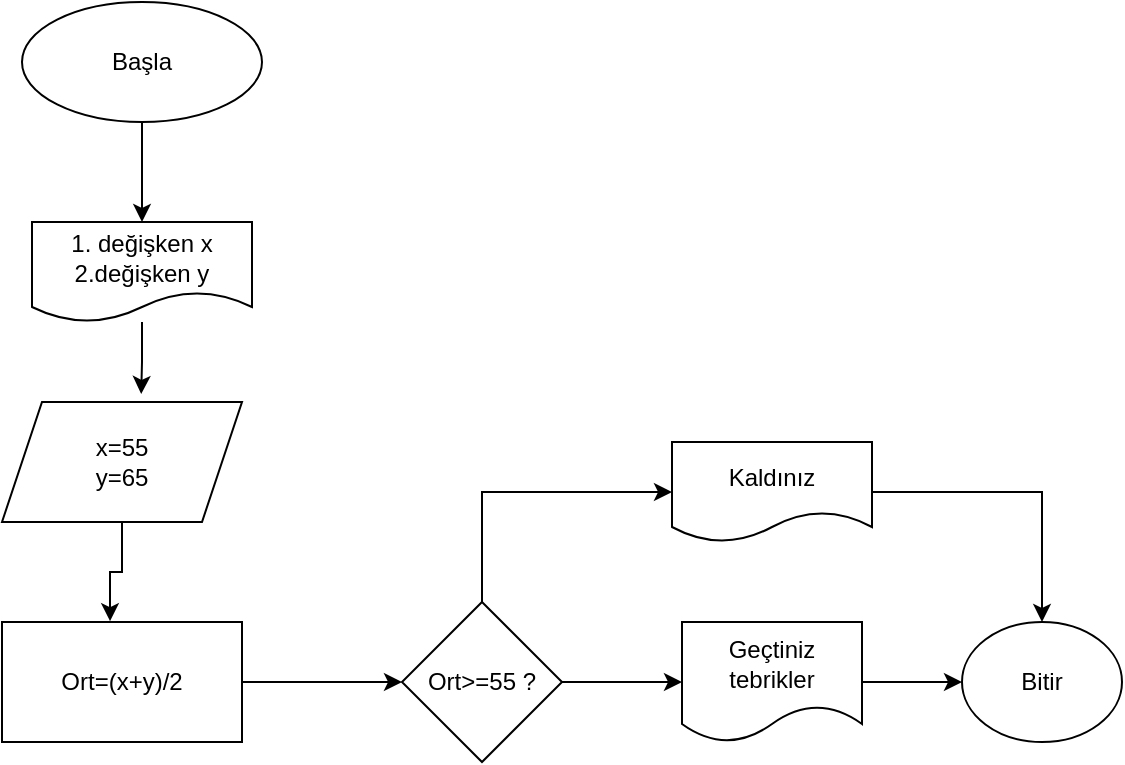 <mxfile version="24.9.0">
  <diagram id="C5RBs43oDa-KdzZeNtuy" name="Page-1">
    <mxGraphModel dx="1050" dy="530" grid="1" gridSize="10" guides="1" tooltips="1" connect="1" arrows="1" fold="1" page="1" pageScale="1" pageWidth="827" pageHeight="1169" math="0" shadow="0">
      <root>
        <mxCell id="WIyWlLk6GJQsqaUBKTNV-0" />
        <mxCell id="WIyWlLk6GJQsqaUBKTNV-1" parent="WIyWlLk6GJQsqaUBKTNV-0" />
        <mxCell id="6gv_Ad_W1AmOkQpmVhaD-6" style="edgeStyle=orthogonalEdgeStyle;rounded=0;orthogonalLoop=1;jettySize=auto;html=1;exitX=0.5;exitY=1;exitDx=0;exitDy=0;entryX=0.5;entryY=0;entryDx=0;entryDy=0;" edge="1" parent="WIyWlLk6GJQsqaUBKTNV-1" source="6gv_Ad_W1AmOkQpmVhaD-1" target="6gv_Ad_W1AmOkQpmVhaD-4">
          <mxGeometry relative="1" as="geometry" />
        </mxCell>
        <mxCell id="6gv_Ad_W1AmOkQpmVhaD-1" value="Başla" style="ellipse;whiteSpace=wrap;html=1;" vertex="1" parent="WIyWlLk6GJQsqaUBKTNV-1">
          <mxGeometry x="120" y="50" width="120" height="60" as="geometry" />
        </mxCell>
        <mxCell id="6gv_Ad_W1AmOkQpmVhaD-4" value="1. değişken x&lt;div&gt;2.değişken y&lt;/div&gt;" style="shape=document;whiteSpace=wrap;html=1;boundedLbl=1;" vertex="1" parent="WIyWlLk6GJQsqaUBKTNV-1">
          <mxGeometry x="125" y="160" width="110" height="50" as="geometry" />
        </mxCell>
        <mxCell id="6gv_Ad_W1AmOkQpmVhaD-5" value="x=55&lt;div&gt;y=65&lt;/div&gt;" style="shape=parallelogram;perimeter=parallelogramPerimeter;whiteSpace=wrap;html=1;fixedSize=1;" vertex="1" parent="WIyWlLk6GJQsqaUBKTNV-1">
          <mxGeometry x="110" y="250" width="120" height="60" as="geometry" />
        </mxCell>
        <mxCell id="6gv_Ad_W1AmOkQpmVhaD-7" style="edgeStyle=orthogonalEdgeStyle;rounded=0;orthogonalLoop=1;jettySize=auto;html=1;entryX=0.58;entryY=-0.067;entryDx=0;entryDy=0;entryPerimeter=0;" edge="1" parent="WIyWlLk6GJQsqaUBKTNV-1" source="6gv_Ad_W1AmOkQpmVhaD-4" target="6gv_Ad_W1AmOkQpmVhaD-5">
          <mxGeometry relative="1" as="geometry" />
        </mxCell>
        <mxCell id="6gv_Ad_W1AmOkQpmVhaD-12" style="edgeStyle=orthogonalEdgeStyle;rounded=0;orthogonalLoop=1;jettySize=auto;html=1;exitX=1;exitY=0.5;exitDx=0;exitDy=0;entryX=0;entryY=0.5;entryDx=0;entryDy=0;" edge="1" parent="WIyWlLk6GJQsqaUBKTNV-1" source="6gv_Ad_W1AmOkQpmVhaD-9" target="6gv_Ad_W1AmOkQpmVhaD-11">
          <mxGeometry relative="1" as="geometry" />
        </mxCell>
        <mxCell id="6gv_Ad_W1AmOkQpmVhaD-9" value="Ort=(x+y)/2" style="rounded=0;whiteSpace=wrap;html=1;" vertex="1" parent="WIyWlLk6GJQsqaUBKTNV-1">
          <mxGeometry x="110" y="360" width="120" height="60" as="geometry" />
        </mxCell>
        <mxCell id="6gv_Ad_W1AmOkQpmVhaD-10" style="edgeStyle=orthogonalEdgeStyle;rounded=0;orthogonalLoop=1;jettySize=auto;html=1;exitX=0.5;exitY=1;exitDx=0;exitDy=0;entryX=0.45;entryY=-0.007;entryDx=0;entryDy=0;entryPerimeter=0;" edge="1" parent="WIyWlLk6GJQsqaUBKTNV-1" source="6gv_Ad_W1AmOkQpmVhaD-5" target="6gv_Ad_W1AmOkQpmVhaD-9">
          <mxGeometry relative="1" as="geometry" />
        </mxCell>
        <mxCell id="6gv_Ad_W1AmOkQpmVhaD-14" style="edgeStyle=orthogonalEdgeStyle;rounded=0;orthogonalLoop=1;jettySize=auto;html=1;exitX=1;exitY=0.5;exitDx=0;exitDy=0;entryX=0;entryY=0.5;entryDx=0;entryDy=0;" edge="1" parent="WIyWlLk6GJQsqaUBKTNV-1" source="6gv_Ad_W1AmOkQpmVhaD-11" target="6gv_Ad_W1AmOkQpmVhaD-13">
          <mxGeometry relative="1" as="geometry" />
        </mxCell>
        <mxCell id="6gv_Ad_W1AmOkQpmVhaD-18" style="edgeStyle=orthogonalEdgeStyle;rounded=0;orthogonalLoop=1;jettySize=auto;html=1;exitX=0.5;exitY=0;exitDx=0;exitDy=0;entryX=0;entryY=0.5;entryDx=0;entryDy=0;" edge="1" parent="WIyWlLk6GJQsqaUBKTNV-1" source="6gv_Ad_W1AmOkQpmVhaD-11" target="6gv_Ad_W1AmOkQpmVhaD-17">
          <mxGeometry relative="1" as="geometry" />
        </mxCell>
        <mxCell id="6gv_Ad_W1AmOkQpmVhaD-11" value="Ort&amp;gt;=55 ?" style="rhombus;whiteSpace=wrap;html=1;" vertex="1" parent="WIyWlLk6GJQsqaUBKTNV-1">
          <mxGeometry x="310" y="350" width="80" height="80" as="geometry" />
        </mxCell>
        <mxCell id="6gv_Ad_W1AmOkQpmVhaD-16" style="edgeStyle=orthogonalEdgeStyle;rounded=0;orthogonalLoop=1;jettySize=auto;html=1;exitX=1;exitY=0.5;exitDx=0;exitDy=0;entryX=0;entryY=0.5;entryDx=0;entryDy=0;" edge="1" parent="WIyWlLk6GJQsqaUBKTNV-1" source="6gv_Ad_W1AmOkQpmVhaD-13" target="6gv_Ad_W1AmOkQpmVhaD-15">
          <mxGeometry relative="1" as="geometry" />
        </mxCell>
        <mxCell id="6gv_Ad_W1AmOkQpmVhaD-13" value="Geçtiniz tebrikler" style="shape=document;whiteSpace=wrap;html=1;boundedLbl=1;" vertex="1" parent="WIyWlLk6GJQsqaUBKTNV-1">
          <mxGeometry x="450" y="360" width="90" height="60" as="geometry" />
        </mxCell>
        <mxCell id="6gv_Ad_W1AmOkQpmVhaD-15" value="Bitir" style="ellipse;whiteSpace=wrap;html=1;" vertex="1" parent="WIyWlLk6GJQsqaUBKTNV-1">
          <mxGeometry x="590" y="360" width="80" height="60" as="geometry" />
        </mxCell>
        <mxCell id="6gv_Ad_W1AmOkQpmVhaD-19" style="edgeStyle=orthogonalEdgeStyle;rounded=0;orthogonalLoop=1;jettySize=auto;html=1;exitX=1;exitY=0.5;exitDx=0;exitDy=0;entryX=0.5;entryY=0;entryDx=0;entryDy=0;" edge="1" parent="WIyWlLk6GJQsqaUBKTNV-1" source="6gv_Ad_W1AmOkQpmVhaD-17" target="6gv_Ad_W1AmOkQpmVhaD-15">
          <mxGeometry relative="1" as="geometry" />
        </mxCell>
        <mxCell id="6gv_Ad_W1AmOkQpmVhaD-17" value="Kaldınız" style="shape=document;whiteSpace=wrap;html=1;boundedLbl=1;" vertex="1" parent="WIyWlLk6GJQsqaUBKTNV-1">
          <mxGeometry x="445" y="270" width="100" height="50" as="geometry" />
        </mxCell>
      </root>
    </mxGraphModel>
  </diagram>
</mxfile>
